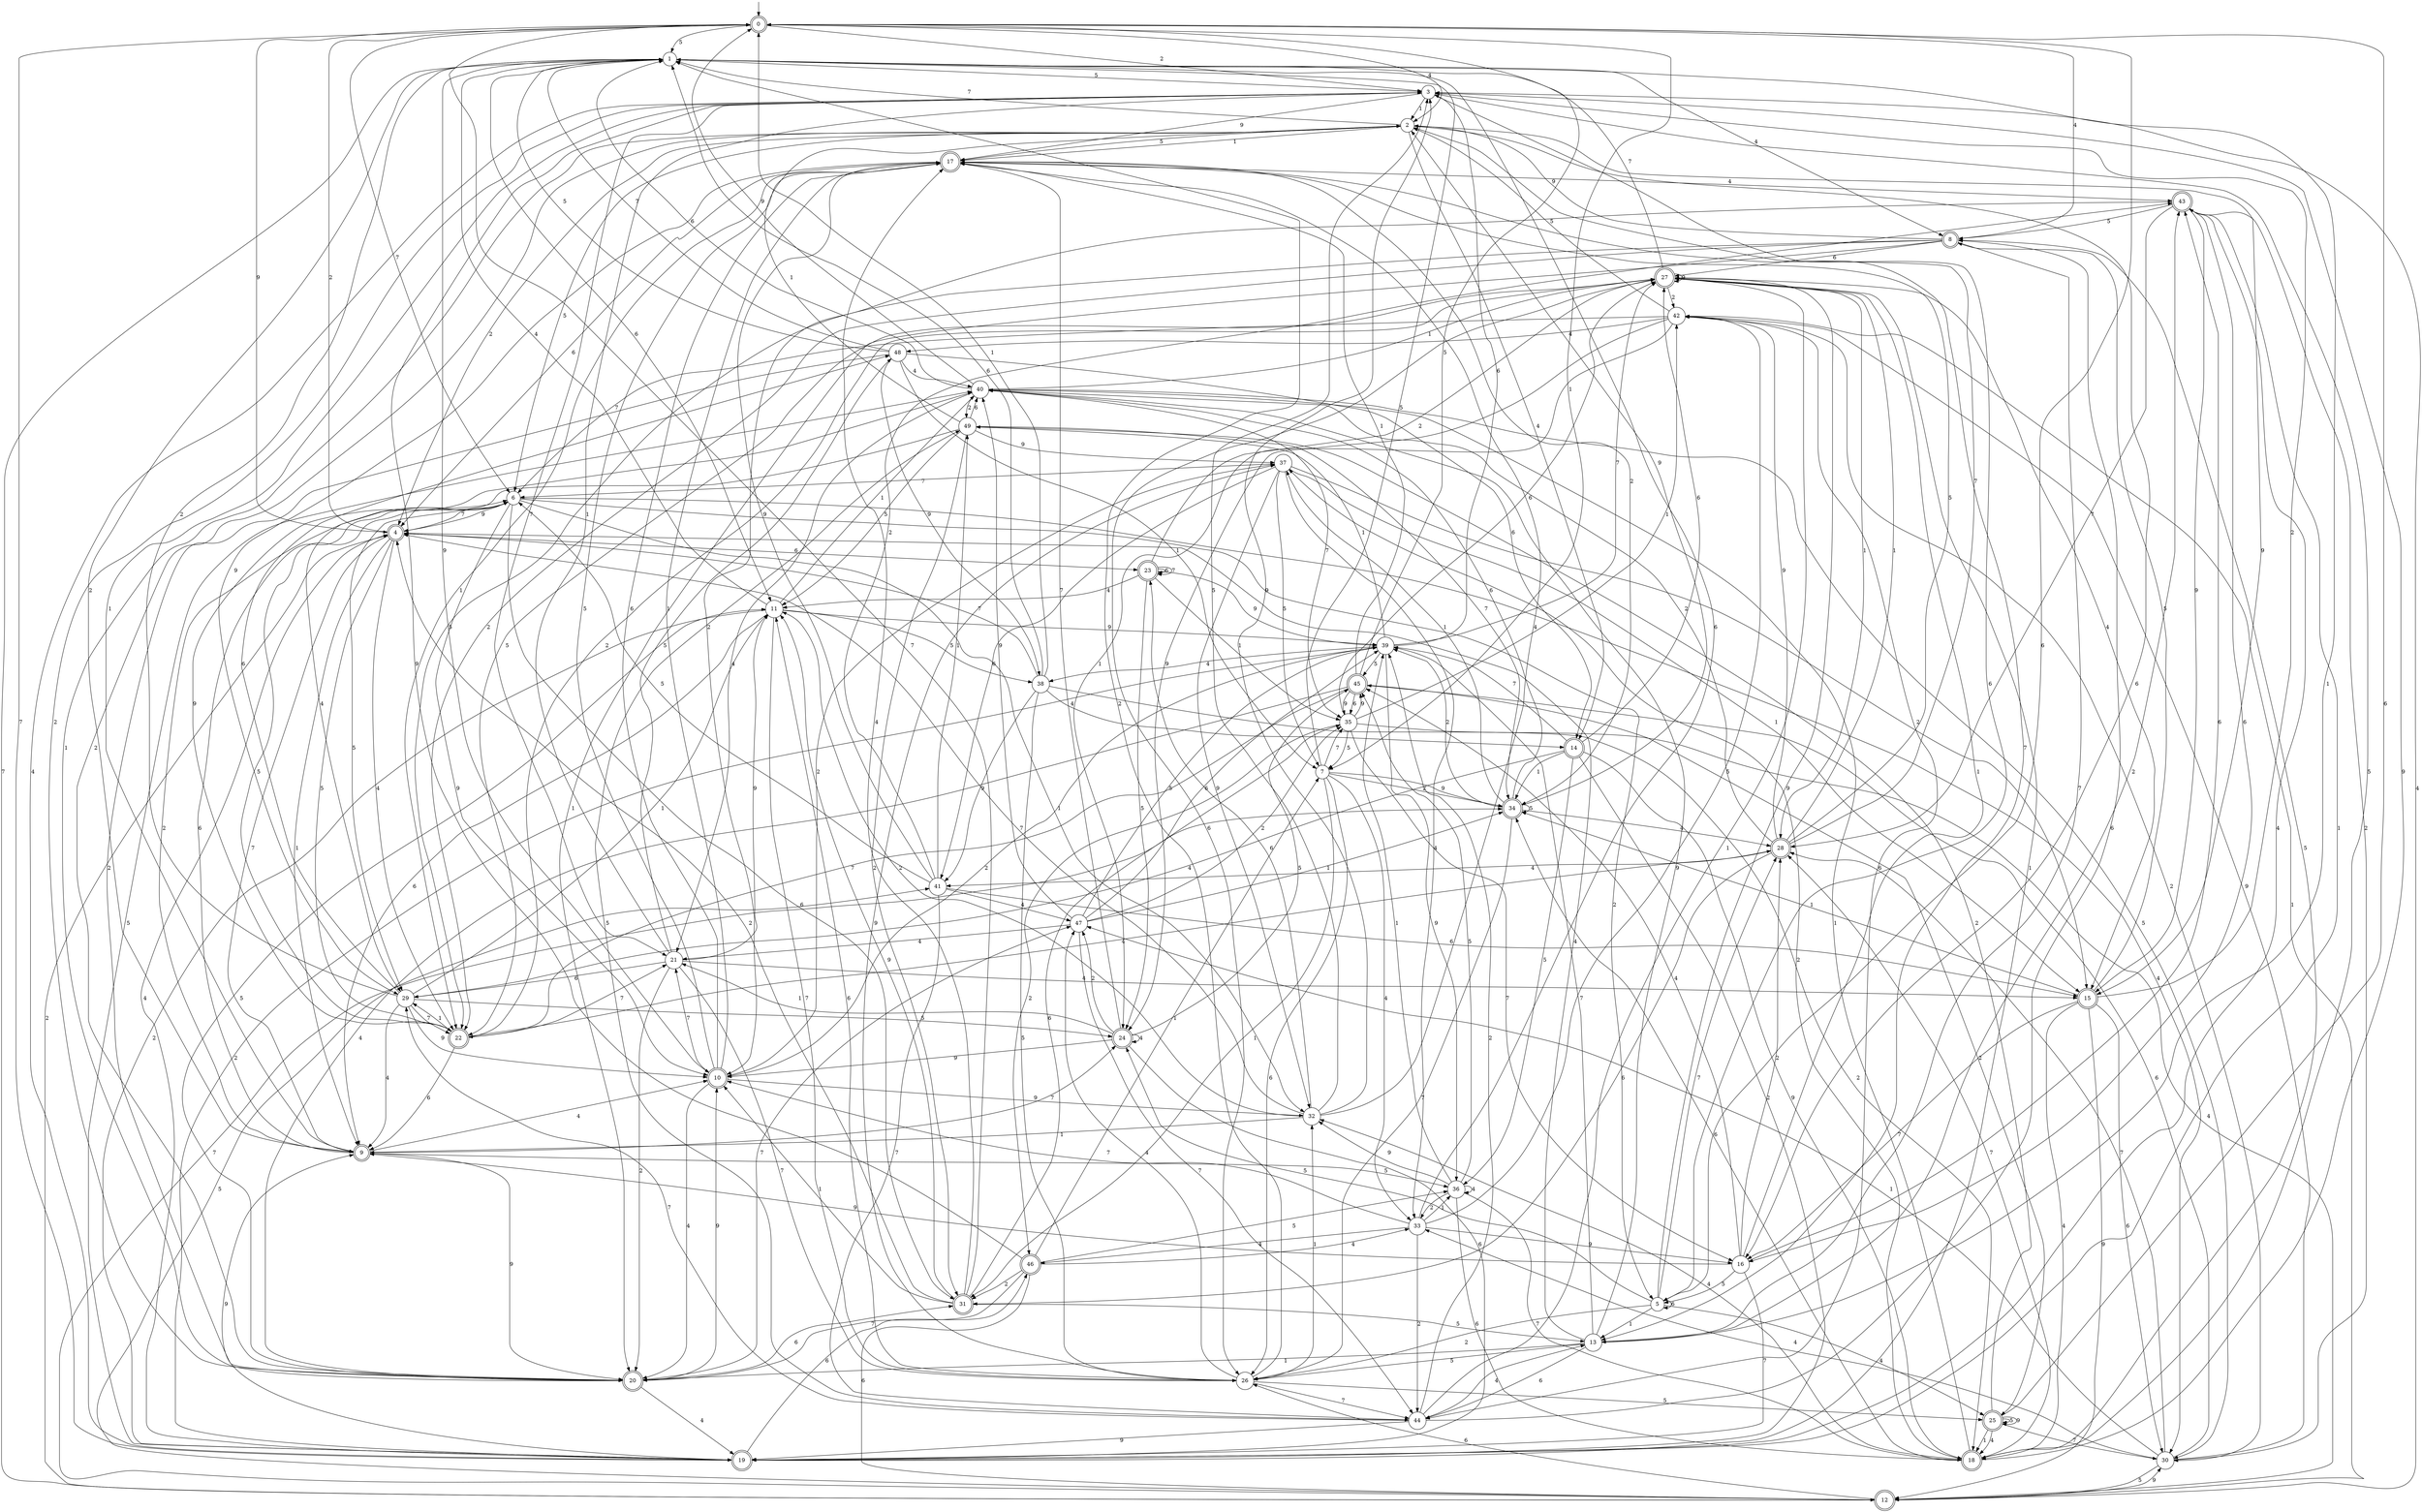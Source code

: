 digraph g {

	s0 [shape="doublecircle" label="0"];
	s1 [shape="circle" label="1"];
	s2 [shape="circle" label="2"];
	s3 [shape="circle" label="3"];
	s4 [shape="doublecircle" label="4"];
	s5 [shape="circle" label="5"];
	s6 [shape="circle" label="6"];
	s7 [shape="circle" label="7"];
	s8 [shape="doublecircle" label="8"];
	s9 [shape="doublecircle" label="9"];
	s10 [shape="doublecircle" label="10"];
	s11 [shape="circle" label="11"];
	s12 [shape="doublecircle" label="12"];
	s13 [shape="circle" label="13"];
	s14 [shape="doublecircle" label="14"];
	s15 [shape="doublecircle" label="15"];
	s16 [shape="circle" label="16"];
	s17 [shape="doublecircle" label="17"];
	s18 [shape="doublecircle" label="18"];
	s19 [shape="doublecircle" label="19"];
	s20 [shape="doublecircle" label="20"];
	s21 [shape="circle" label="21"];
	s22 [shape="doublecircle" label="22"];
	s23 [shape="doublecircle" label="23"];
	s24 [shape="doublecircle" label="24"];
	s25 [shape="doublecircle" label="25"];
	s26 [shape="circle" label="26"];
	s27 [shape="doublecircle" label="27"];
	s28 [shape="doublecircle" label="28"];
	s29 [shape="circle" label="29"];
	s30 [shape="circle" label="30"];
	s31 [shape="doublecircle" label="31"];
	s32 [shape="circle" label="32"];
	s33 [shape="circle" label="33"];
	s34 [shape="doublecircle" label="34"];
	s35 [shape="circle" label="35"];
	s36 [shape="circle" label="36"];
	s37 [shape="circle" label="37"];
	s38 [shape="circle" label="38"];
	s39 [shape="circle" label="39"];
	s40 [shape="circle" label="40"];
	s41 [shape="circle" label="41"];
	s42 [shape="circle" label="42"];
	s43 [shape="doublecircle" label="43"];
	s44 [shape="circle" label="44"];
	s45 [shape="doublecircle" label="45"];
	s46 [shape="doublecircle" label="46"];
	s47 [shape="circle" label="47"];
	s48 [shape="circle" label="48"];
	s49 [shape="circle" label="49"];
	s0 -> s1 [label="5"];
	s0 -> s2 [label="4"];
	s0 -> s3 [label="2"];
	s0 -> s4 [label="9"];
	s0 -> s5 [label="6"];
	s0 -> s6 [label="7"];
	s0 -> s7 [label="1"];
	s1 -> s3 [label="5"];
	s1 -> s8 [label="4"];
	s1 -> s9 [label="2"];
	s1 -> s10 [label="9"];
	s1 -> s11 [label="6"];
	s1 -> s12 [label="7"];
	s1 -> s13 [label="1"];
	s2 -> s6 [label="5"];
	s2 -> s14 [label="4"];
	s2 -> s4 [label="2"];
	s2 -> s15 [label="9"];
	s2 -> s16 [label="6"];
	s2 -> s1 [label="7"];
	s2 -> s17 [label="1"];
	s3 -> s18 [label="5"];
	s3 -> s19 [label="4"];
	s3 -> s20 [label="2"];
	s3 -> s17 [label="9"];
	s3 -> s5 [label="6"];
	s3 -> s21 [label="7"];
	s3 -> s2 [label="1"];
	s4 -> s22 [label="5"];
	s4 -> s22 [label="4"];
	s4 -> s0 [label="2"];
	s4 -> s6 [label="9"];
	s4 -> s23 [label="6"];
	s4 -> s9 [label="7"];
	s4 -> s9 [label="1"];
	s5 -> s24 [label="5"];
	s5 -> s25 [label="4"];
	s5 -> s26 [label="2"];
	s5 -> s27 [label="9"];
	s5 -> s5 [label="6"];
	s5 -> s28 [label="7"];
	s5 -> s13 [label="1"];
	s6 -> s29 [label="5"];
	s6 -> s30 [label="4"];
	s6 -> s5 [label="2"];
	s6 -> s10 [label="9"];
	s6 -> s31 [label="6"];
	s6 -> s4 [label="7"];
	s6 -> s32 [label="1"];
	s7 -> s1 [label="5"];
	s7 -> s33 [label="4"];
	s7 -> s34 [label="2"];
	s7 -> s34 [label="9"];
	s7 -> s26 [label="6"];
	s7 -> s35 [label="7"];
	s7 -> s31 [label="1"];
	s8 -> s22 [label="5"];
	s8 -> s0 [label="4"];
	s8 -> s22 [label="2"];
	s8 -> s2 [label="9"];
	s8 -> s27 [label="6"];
	s8 -> s13 [label="7"];
	s8 -> s20 [label="1"];
	s9 -> s36 [label="5"];
	s9 -> s10 [label="4"];
	s9 -> s6 [label="2"];
	s9 -> s20 [label="9"];
	s9 -> s6 [label="6"];
	s9 -> s24 [label="7"];
	s9 -> s3 [label="1"];
	s10 -> s17 [label="5"];
	s10 -> s20 [label="4"];
	s10 -> s37 [label="2"];
	s10 -> s32 [label="9"];
	s10 -> s17 [label="6"];
	s10 -> s21 [label="7"];
	s10 -> s17 [label="1"];
	s11 -> s38 [label="5"];
	s11 -> s1 [label="4"];
	s11 -> s19 [label="2"];
	s11 -> s39 [label="9"];
	s11 -> s9 [label="6"];
	s11 -> s26 [label="7"];
	s11 -> s40 [label="1"];
	s12 -> s41 [label="5"];
	s12 -> s3 [label="4"];
	s12 -> s4 [label="2"];
	s12 -> s30 [label="9"];
	s12 -> s26 [label="6"];
	s12 -> s34 [label="7"];
	s12 -> s42 [label="1"];
	s13 -> s26 [label="5"];
	s13 -> s4 [label="4"];
	s13 -> s43 [label="2"];
	s13 -> s40 [label="9"];
	s13 -> s44 [label="6"];
	s13 -> s39 [label="7"];
	s13 -> s20 [label="1"];
	s14 -> s36 [label="5"];
	s14 -> s29 [label="4"];
	s14 -> s19 [label="2"];
	s14 -> s18 [label="9"];
	s14 -> s27 [label="6"];
	s14 -> s39 [label="7"];
	s14 -> s34 [label="1"];
	s15 -> s8 [label="5"];
	s15 -> s18 [label="4"];
	s15 -> s3 [label="2"];
	s15 -> s12 [label="9"];
	s15 -> s30 [label="6"];
	s15 -> s16 [label="7"];
	s15 -> s34 [label="1"];
	s16 -> s5 [label="5"];
	s16 -> s45 [label="4"];
	s16 -> s28 [label="2"];
	s16 -> s9 [label="9"];
	s16 -> s43 [label="6"];
	s16 -> s19 [label="7"];
	s16 -> s27 [label="1"];
	s17 -> s2 [label="5"];
	s17 -> s43 [label="4"];
	s17 -> s34 [label="2"];
	s17 -> s29 [label="9"];
	s17 -> s4 [label="6"];
	s17 -> s13 [label="7"];
	s17 -> s22 [label="1"];
	s18 -> s8 [label="5"];
	s18 -> s32 [label="4"];
	s18 -> s37 [label="2"];
	s18 -> s3 [label="9"];
	s18 -> s34 [label="6"];
	s18 -> s28 [label="7"];
	s18 -> s40 [label="1"];
	s19 -> s40 [label="5"];
	s19 -> s4 [label="4"];
	s19 -> s39 [label="2"];
	s19 -> s9 [label="9"];
	s19 -> s46 [label="6"];
	s19 -> s0 [label="7"];
	s19 -> s27 [label="1"];
	s20 -> s11 [label="5"];
	s20 -> s19 [label="4"];
	s20 -> s2 [label="2"];
	s20 -> s10 [label="9"];
	s20 -> s31 [label="6"];
	s20 -> s47 [label="7"];
	s20 -> s2 [label="1"];
	s21 -> s48 [label="5"];
	s21 -> s15 [label="4"];
	s21 -> s20 [label="2"];
	s21 -> s11 [label="9"];
	s21 -> s29 [label="6"];
	s21 -> s26 [label="7"];
	s21 -> s3 [label="1"];
	s22 -> s6 [label="5"];
	s22 -> s28 [label="4"];
	s22 -> s27 [label="2"];
	s22 -> s40 [label="9"];
	s22 -> s9 [label="6"];
	s22 -> s21 [label="7"];
	s22 -> s29 [label="1"];
	s23 -> s24 [label="5"];
	s23 -> s11 [label="4"];
	s23 -> s27 [label="2"];
	s23 -> s39 [label="9"];
	s23 -> s23 [label="6"];
	s23 -> s23 [label="7"];
	s23 -> s35 [label="1"];
	s24 -> s45 [label="5"];
	s24 -> s24 [label="4"];
	s24 -> s47 [label="2"];
	s24 -> s10 [label="9"];
	s24 -> s19 [label="6"];
	s24 -> s17 [label="7"];
	s24 -> s21 [label="1"];
	s25 -> s25 [label="5"];
	s25 -> s18 [label="4"];
	s25 -> s49 [label="2"];
	s25 -> s25 [label="9"];
	s25 -> s0 [label="6"];
	s25 -> s30 [label="7"];
	s25 -> s18 [label="1"];
	s26 -> s25 [label="5"];
	s26 -> s47 [label="4"];
	s26 -> s1 [label="2"];
	s26 -> s37 [label="9"];
	s26 -> s11 [label="6"];
	s26 -> s44 [label="7"];
	s26 -> s32 [label="1"];
	s27 -> s22 [label="5"];
	s27 -> s15 [label="4"];
	s27 -> s42 [label="2"];
	s27 -> s27 [label="9"];
	s27 -> s26 [label="6"];
	s27 -> s1 [label="7"];
	s27 -> s28 [label="1"];
	s28 -> s17 [label="5"];
	s28 -> s41 [label="4"];
	s28 -> s40 [label="2"];
	s28 -> s42 [label="9"];
	s28 -> s31 [label="6"];
	s28 -> s2 [label="7"];
	s28 -> s27 [label="1"];
	s29 -> s24 [label="5"];
	s29 -> s9 [label="4"];
	s29 -> s1 [label="2"];
	s29 -> s10 [label="9"];
	s29 -> s48 [label="6"];
	s29 -> s22 [label="7"];
	s29 -> s11 [label="1"];
	s30 -> s12 [label="5"];
	s30 -> s33 [label="4"];
	s30 -> s43 [label="2"];
	s30 -> s42 [label="9"];
	s30 -> s45 [label="6"];
	s30 -> s28 [label="7"];
	s30 -> s47 [label="1"];
	s31 -> s13 [label="5"];
	s31 -> s17 [label="4"];
	s31 -> s4 [label="2"];
	s31 -> s11 [label="9"];
	s31 -> s35 [label="6"];
	s31 -> s0 [label="7"];
	s31 -> s10 [label="1"];
	s32 -> s3 [label="5"];
	s32 -> s17 [label="4"];
	s32 -> s11 [label="2"];
	s32 -> s3 [label="9"];
	s32 -> s23 [label="6"];
	s32 -> s4 [label="7"];
	s32 -> s9 [label="1"];
	s33 -> s42 [label="5"];
	s33 -> s46 [label="4"];
	s33 -> s44 [label="2"];
	s33 -> s16 [label="9"];
	s33 -> s1 [label="6"];
	s33 -> s10 [label="7"];
	s33 -> s36 [label="1"];
	s34 -> s34 [label="5"];
	s34 -> s28 [label="4"];
	s34 -> s39 [label="2"];
	s34 -> s2 [label="9"];
	s34 -> s40 [label="6"];
	s34 -> s26 [label="7"];
	s34 -> s37 [label="1"];
	s35 -> s7 [label="5"];
	s35 -> s12 [label="4"];
	s35 -> s46 [label="2"];
	s35 -> s45 [label="9"];
	s35 -> s27 [label="6"];
	s35 -> s16 [label="7"];
	s35 -> s42 [label="1"];
	s36 -> s45 [label="5"];
	s36 -> s36 [label="4"];
	s36 -> s33 [label="2"];
	s36 -> s32 [label="9"];
	s36 -> s18 [label="6"];
	s36 -> s18 [label="7"];
	s36 -> s39 [label="1"];
	s37 -> s7 [label="5"];
	s37 -> s33 [label="4"];
	s37 -> s15 [label="2"];
	s37 -> s32 [label="9"];
	s37 -> s41 [label="6"];
	s37 -> s6 [label="7"];
	s37 -> s15 [label="1"];
	s38 -> s26 [label="5"];
	s38 -> s14 [label="4"];
	s38 -> s18 [label="2"];
	s38 -> s41 [label="9"];
	s38 -> s1 [label="6"];
	s38 -> s4 [label="7"];
	s38 -> s0 [label="1"];
	s39 -> s45 [label="5"];
	s39 -> s38 [label="4"];
	s39 -> s10 [label="2"];
	s39 -> s36 [label="9"];
	s39 -> s3 [label="6"];
	s39 -> s27 [label="7"];
	s39 -> s49 [label="1"];
	s40 -> s30 [label="5"];
	s40 -> s21 [label="4"];
	s40 -> s49 [label="2"];
	s40 -> s0 [label="9"];
	s40 -> s1 [label="6"];
	s40 -> s35 [label="7"];
	s40 -> s27 [label="1"];
	s41 -> s6 [label="5"];
	s41 -> s47 [label="4"];
	s41 -> s43 [label="2"];
	s41 -> s17 [label="9"];
	s41 -> s15 [label="6"];
	s41 -> s44 [label="7"];
	s41 -> s49 [label="1"];
	s42 -> s2 [label="5"];
	s42 -> s48 [label="4"];
	s42 -> s30 [label="2"];
	s42 -> s24 [label="9"];
	s42 -> s44 [label="6"];
	s42 -> s6 [label="7"];
	s42 -> s24 [label="1"];
	s43 -> s8 [label="5"];
	s43 -> s19 [label="4"];
	s43 -> s10 [label="2"];
	s43 -> s15 [label="9"];
	s43 -> s16 [label="6"];
	s43 -> s28 [label="7"];
	s43 -> s19 [label="1"];
	s44 -> s49 [label="5"];
	s44 -> s13 [label="4"];
	s44 -> s39 [label="2"];
	s44 -> s19 [label="9"];
	s44 -> s8 [label="6"];
	s44 -> s29 [label="7"];
	s44 -> s27 [label="1"];
	s45 -> s0 [label="5"];
	s45 -> s20 [label="4"];
	s45 -> s25 [label="2"];
	s45 -> s35 [label="9"];
	s45 -> s35 [label="6"];
	s45 -> s22 [label="7"];
	s45 -> s17 [label="1"];
	s46 -> s36 [label="5"];
	s46 -> s33 [label="4"];
	s46 -> s31 [label="2"];
	s46 -> s3 [label="9"];
	s46 -> s12 [label="6"];
	s46 -> s20 [label="7"];
	s46 -> s7 [label="1"];
	s47 -> s39 [label="5"];
	s47 -> s21 [label="4"];
	s47 -> s35 [label="2"];
	s47 -> s40 [label="9"];
	s47 -> s39 [label="6"];
	s47 -> s44 [label="7"];
	s47 -> s34 [label="1"];
	s48 -> s1 [label="5"];
	s48 -> s40 [label="4"];
	s48 -> s20 [label="2"];
	s48 -> s38 [label="9"];
	s48 -> s14 [label="6"];
	s48 -> s1 [label="7"];
	s48 -> s7 [label="1"];
	s49 -> s11 [label="5"];
	s49 -> s29 [label="4"];
	s49 -> s31 [label="2"];
	s49 -> s37 [label="9"];
	s49 -> s40 [label="6"];
	s49 -> s34 [label="7"];
	s49 -> s2 [label="1"];

__start0 [label="" shape="none" width="0" height="0"];
__start0 -> s0;

}
